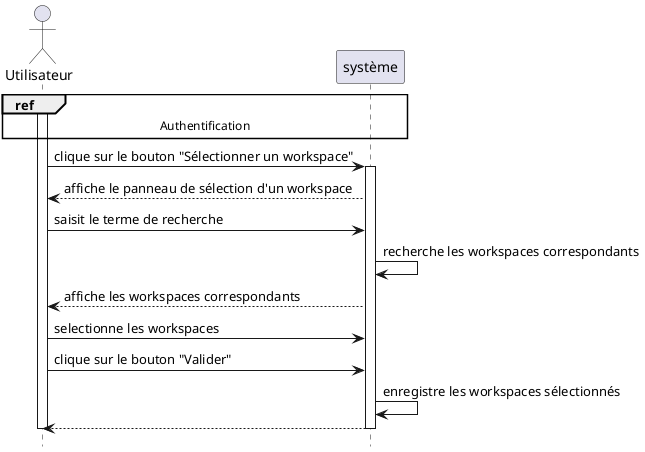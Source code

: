 @startuml lister_selectionner_workspaces

hide footbox


actor "Utilisateur" as user
participant "système" as system
ref over user, system : Authentification

activate user
user -> system : clique sur le bouton "Sélectionner un workspace"
activate system
system --> user : affiche le panneau de sélection d'un workspace
user -> system : saisit le terme de recherche
system -> system : recherche les workspaces correspondants
system --> user : affiche les workspaces correspondants
user -> system : selectionne les workspaces
user -> system : clique sur le bouton "Valider"
system -> system : enregistre les workspaces sélectionnés
system --> user 
deactivate system
deactivate user
